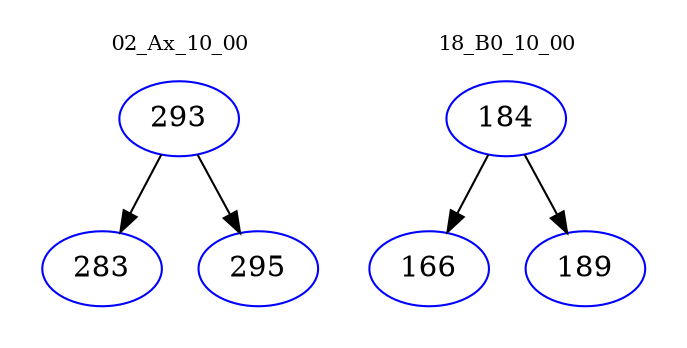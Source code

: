 digraph{
subgraph cluster_0 {
color = white
label = "02_Ax_10_00";
fontsize=10;
T0_293 [label="293", color="blue"]
T0_293 -> T0_283 [color="black"]
T0_283 [label="283", color="blue"]
T0_293 -> T0_295 [color="black"]
T0_295 [label="295", color="blue"]
}
subgraph cluster_1 {
color = white
label = "18_B0_10_00";
fontsize=10;
T1_184 [label="184", color="blue"]
T1_184 -> T1_166 [color="black"]
T1_166 [label="166", color="blue"]
T1_184 -> T1_189 [color="black"]
T1_189 [label="189", color="blue"]
}
}

